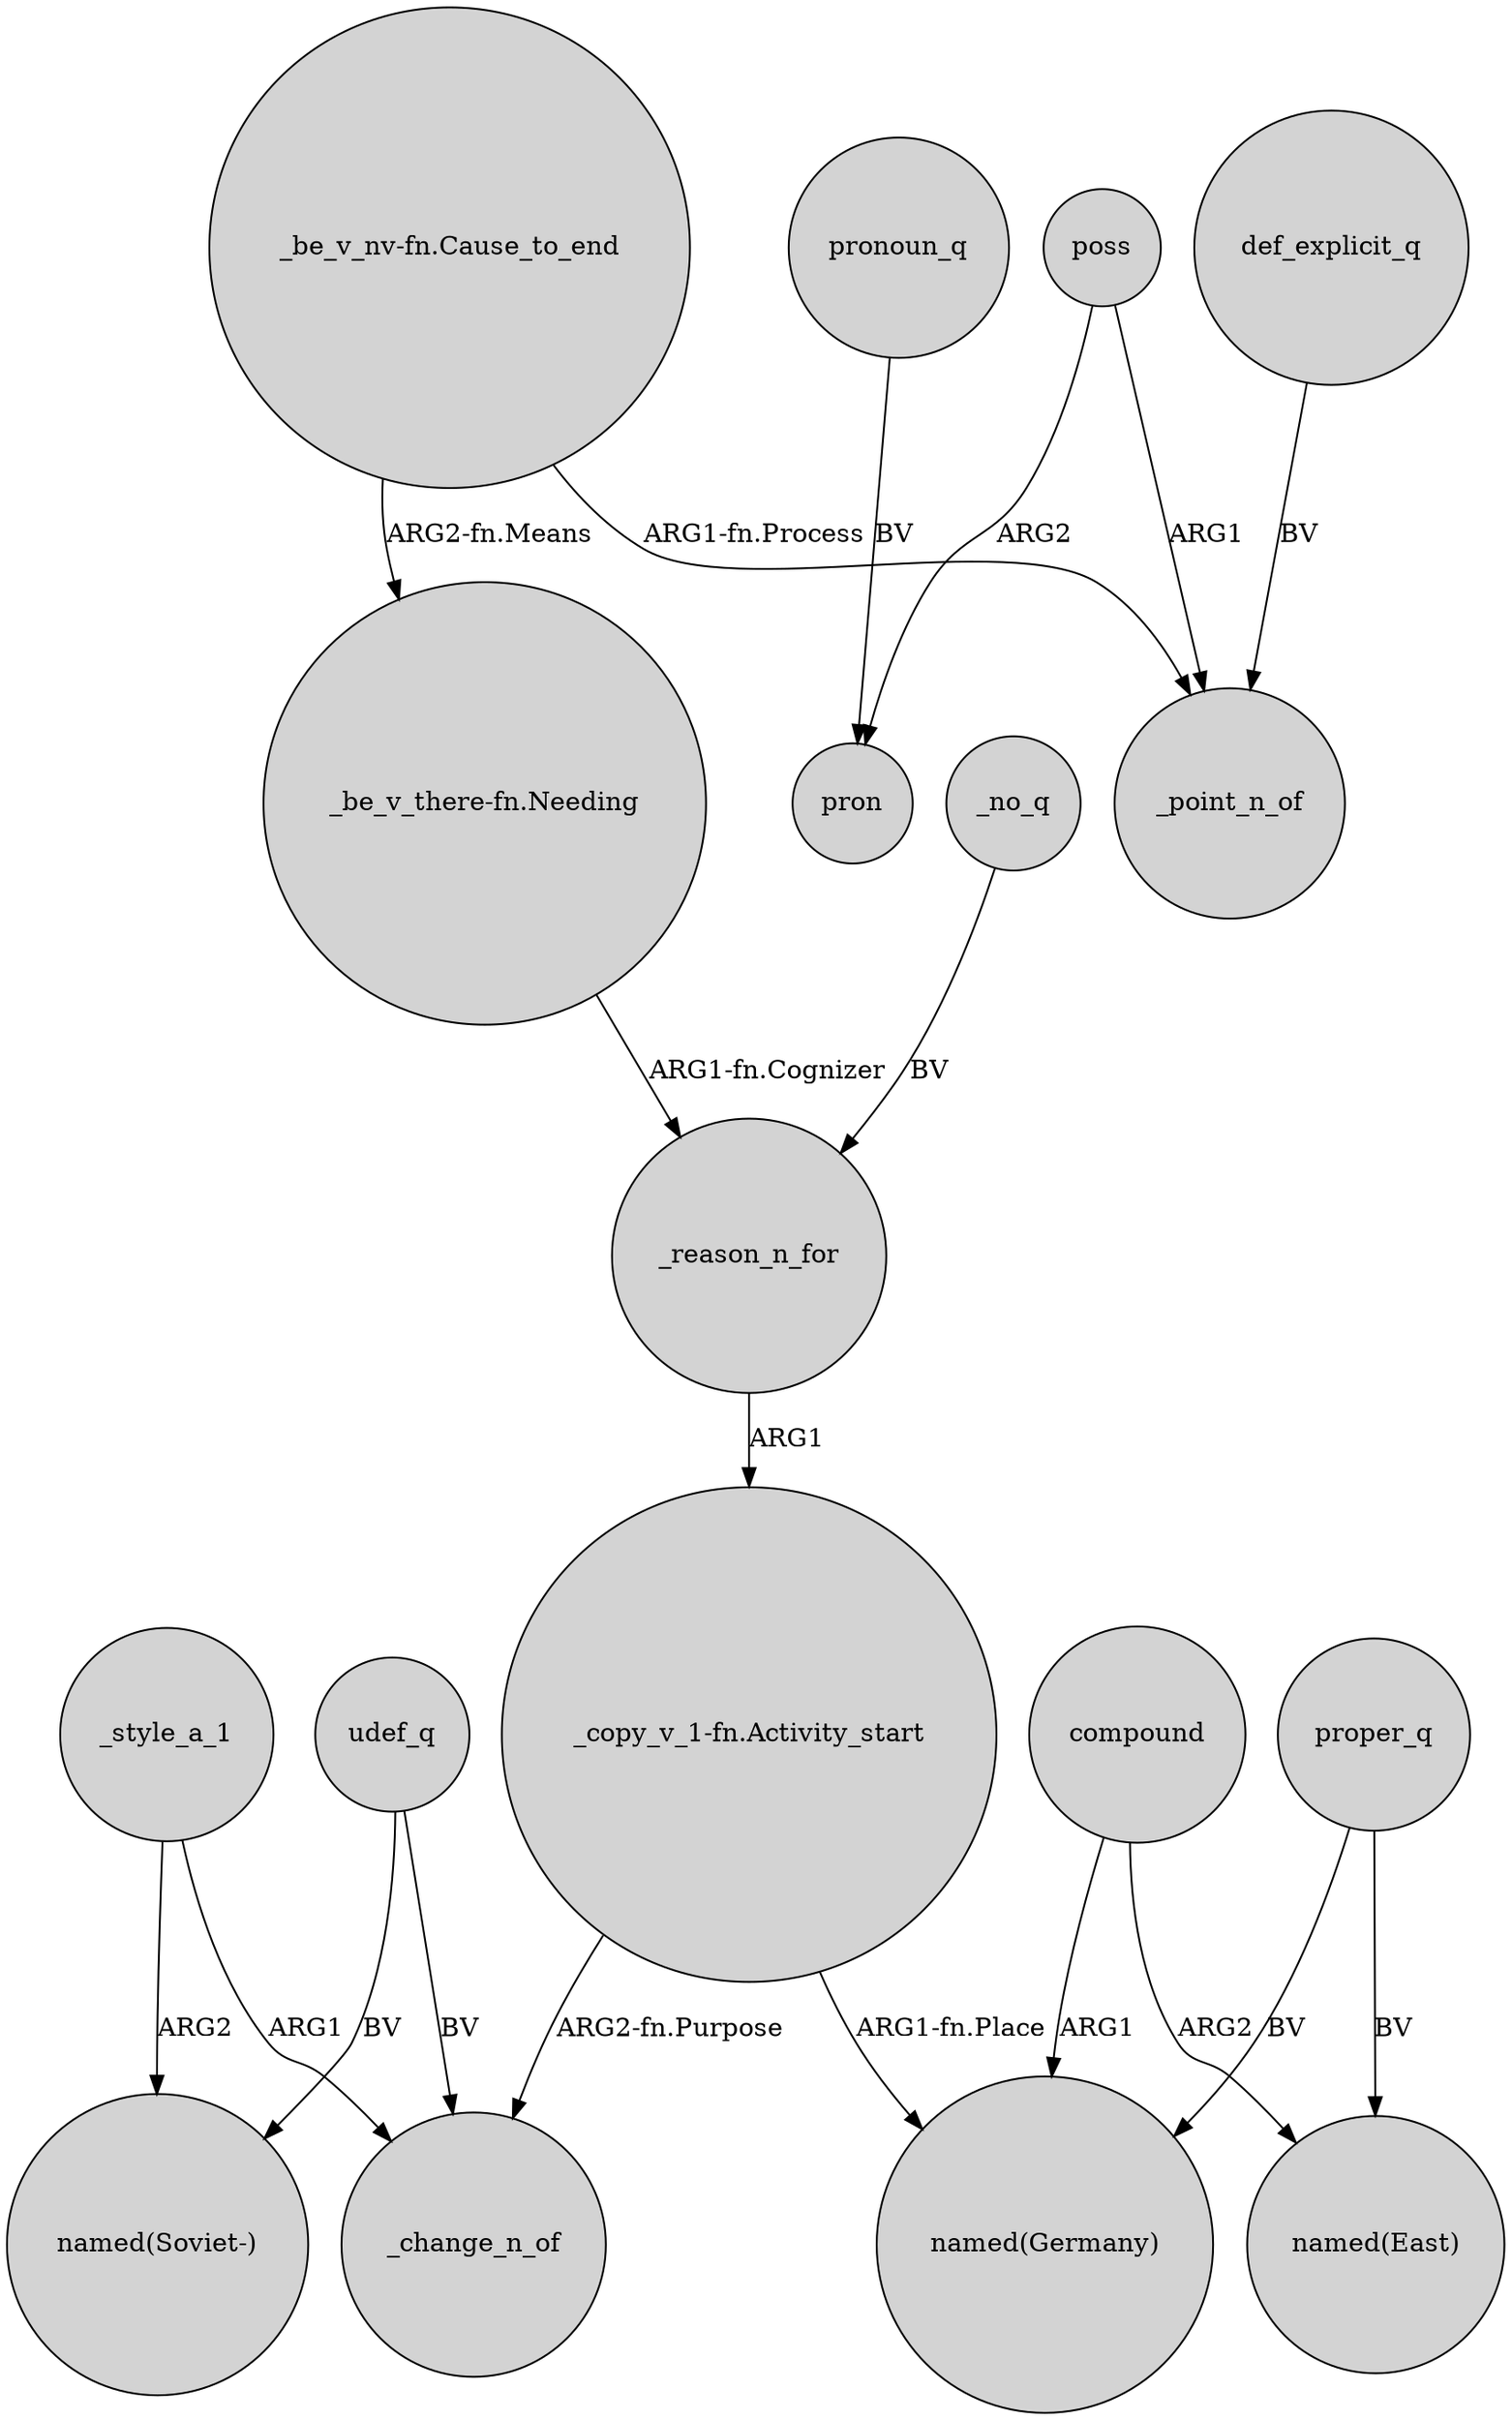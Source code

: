 digraph {
	node [shape=circle style=filled]
	poss -> _point_n_of [label=ARG1]
	udef_q -> _change_n_of [label=BV]
	"_be_v_there-fn.Needing" -> _reason_n_for [label="ARG1-fn.Cognizer"]
	_no_q -> _reason_n_for [label=BV]
	"_copy_v_1-fn.Activity_start" -> _change_n_of [label="ARG2-fn.Purpose"]
	compound -> "named(East)" [label=ARG2]
	"_copy_v_1-fn.Activity_start" -> "named(Germany)" [label="ARG1-fn.Place"]
	proper_q -> "named(East)" [label=BV]
	_style_a_1 -> "named(Soviet-)" [label=ARG2]
	pronoun_q -> pron [label=BV]
	_reason_n_for -> "_copy_v_1-fn.Activity_start" [label=ARG1]
	poss -> pron [label=ARG2]
	compound -> "named(Germany)" [label=ARG1]
	"_be_v_nv-fn.Cause_to_end" -> _point_n_of [label="ARG1-fn.Process"]
	"_be_v_nv-fn.Cause_to_end" -> "_be_v_there-fn.Needing" [label="ARG2-fn.Means"]
	_style_a_1 -> _change_n_of [label=ARG1]
	def_explicit_q -> _point_n_of [label=BV]
	udef_q -> "named(Soviet-)" [label=BV]
	proper_q -> "named(Germany)" [label=BV]
}
